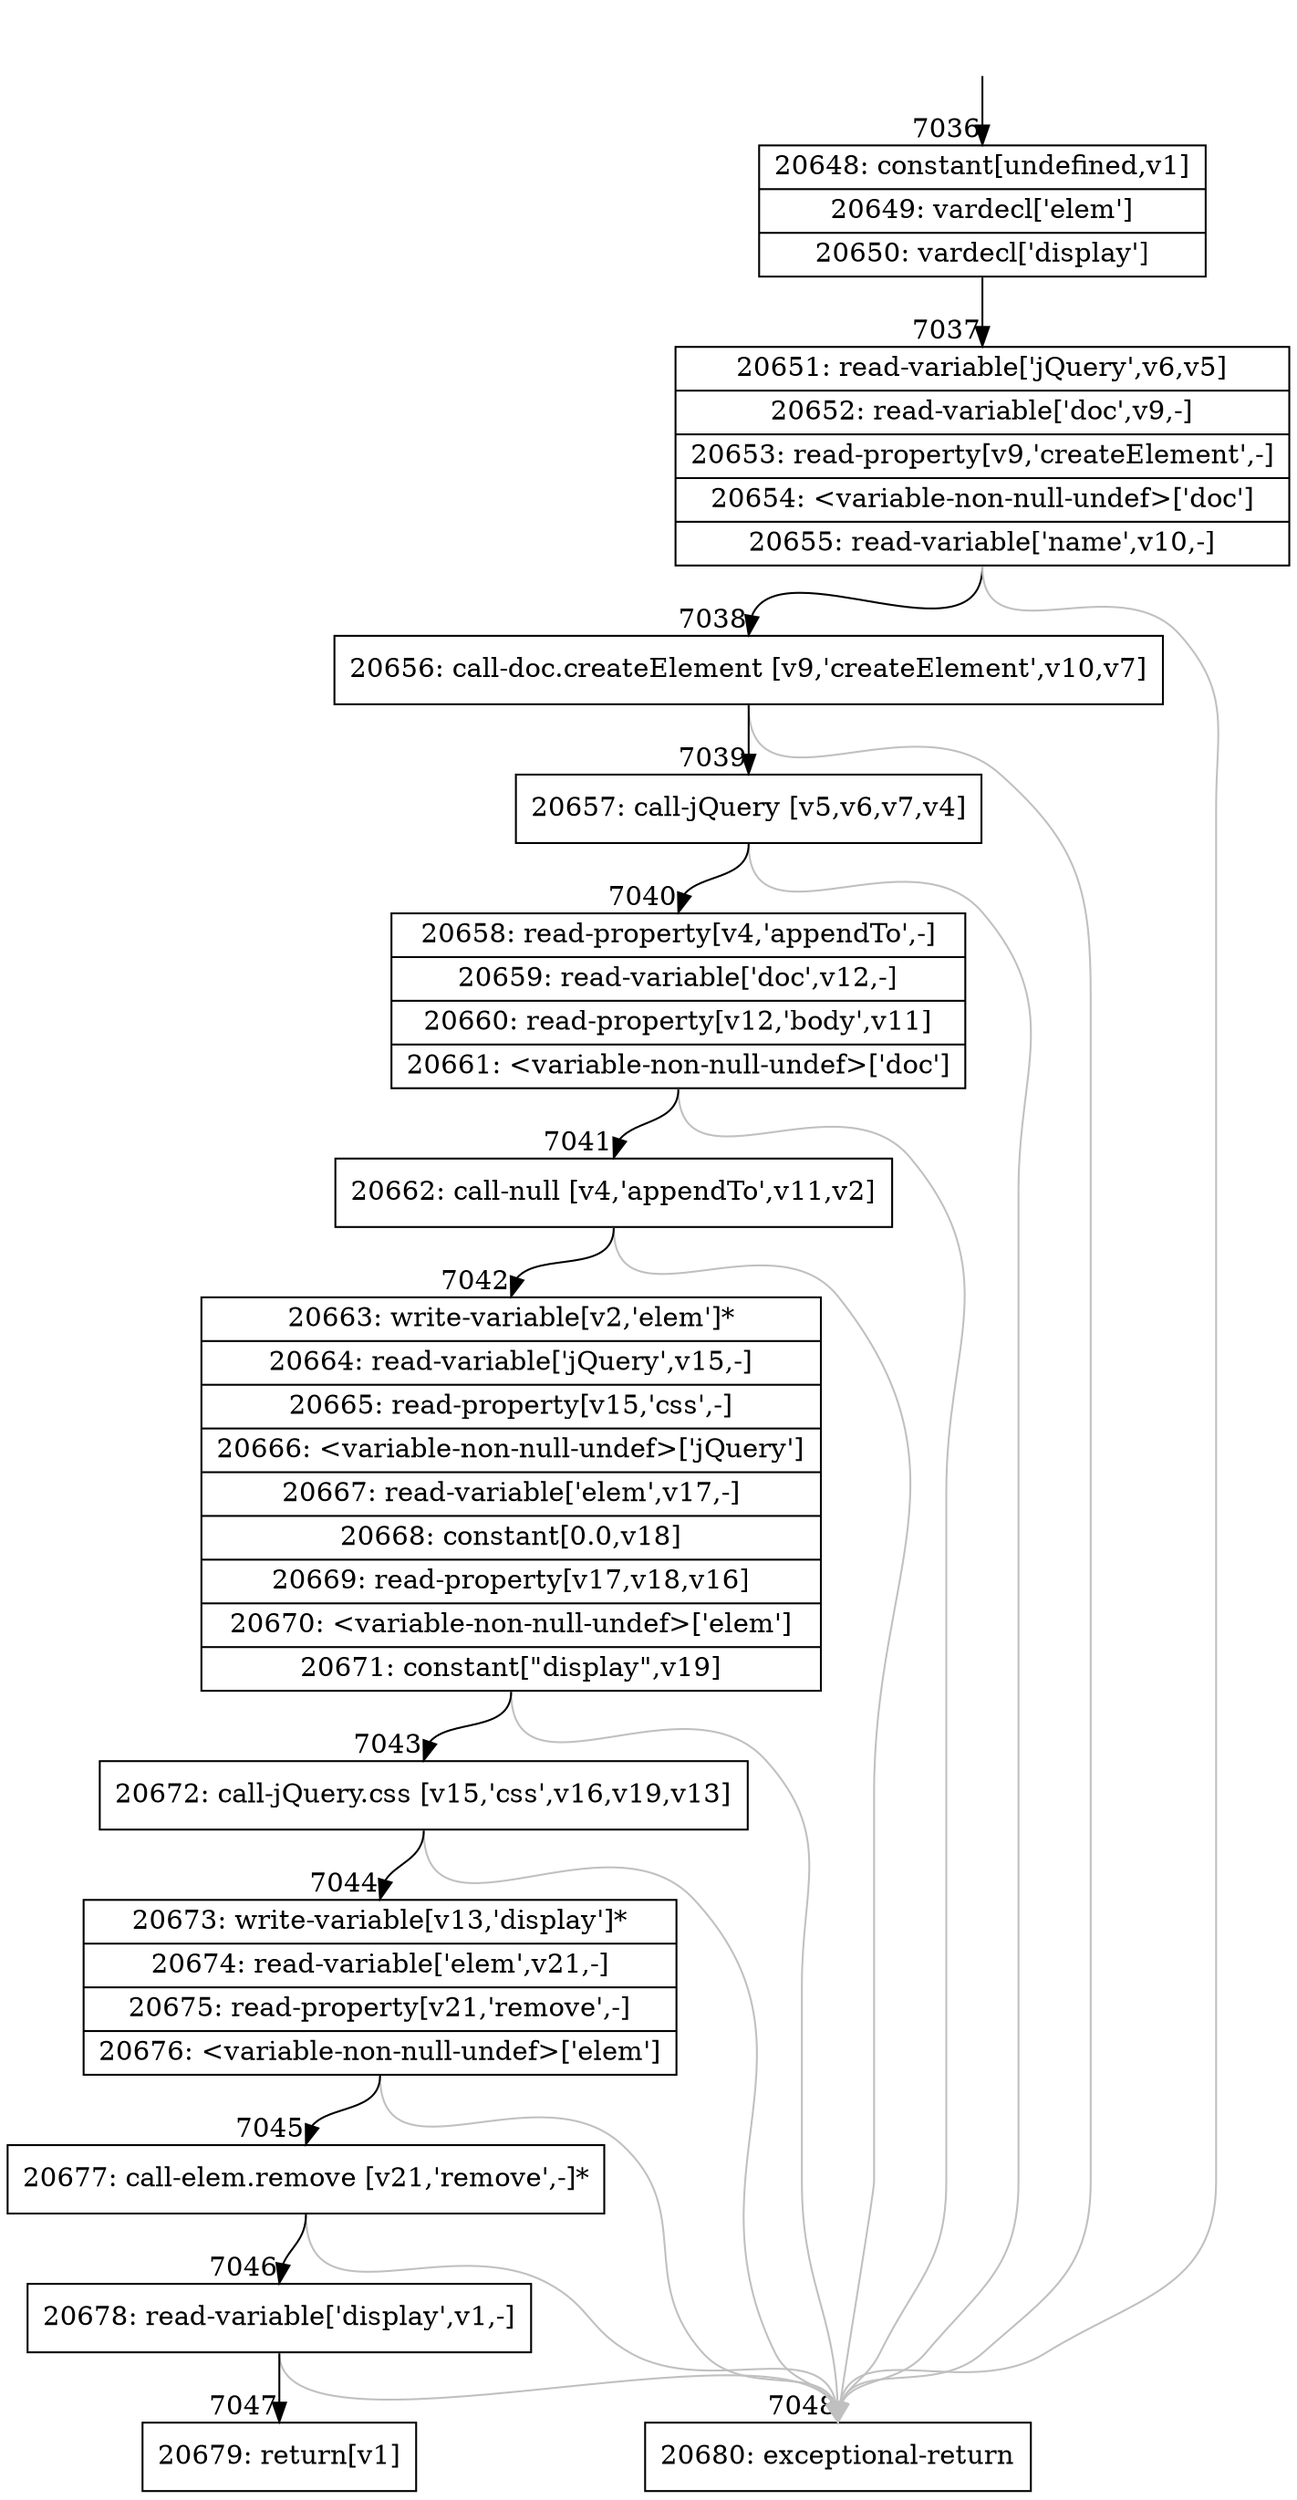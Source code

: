 digraph {
rankdir="TD"
BB_entry438[shape=none,label=""];
BB_entry438 -> BB7036 [tailport=s, headport=n, headlabel="    7036"]
BB7036 [shape=record label="{20648: constant[undefined,v1]|20649: vardecl['elem']|20650: vardecl['display']}" ] 
BB7036 -> BB7037 [tailport=s, headport=n, headlabel="      7037"]
BB7037 [shape=record label="{20651: read-variable['jQuery',v6,v5]|20652: read-variable['doc',v9,-]|20653: read-property[v9,'createElement',-]|20654: \<variable-non-null-undef\>['doc']|20655: read-variable['name',v10,-]}" ] 
BB7037 -> BB7038 [tailport=s, headport=n, headlabel="      7038"]
BB7037 -> BB7048 [tailport=s, headport=n, color=gray, headlabel="      7048"]
BB7038 [shape=record label="{20656: call-doc.createElement [v9,'createElement',v10,v7]}" ] 
BB7038 -> BB7039 [tailport=s, headport=n, headlabel="      7039"]
BB7038 -> BB7048 [tailport=s, headport=n, color=gray]
BB7039 [shape=record label="{20657: call-jQuery [v5,v6,v7,v4]}" ] 
BB7039 -> BB7040 [tailport=s, headport=n, headlabel="      7040"]
BB7039 -> BB7048 [tailport=s, headport=n, color=gray]
BB7040 [shape=record label="{20658: read-property[v4,'appendTo',-]|20659: read-variable['doc',v12,-]|20660: read-property[v12,'body',v11]|20661: \<variable-non-null-undef\>['doc']}" ] 
BB7040 -> BB7041 [tailport=s, headport=n, headlabel="      7041"]
BB7040 -> BB7048 [tailport=s, headport=n, color=gray]
BB7041 [shape=record label="{20662: call-null [v4,'appendTo',v11,v2]}" ] 
BB7041 -> BB7042 [tailport=s, headport=n, headlabel="      7042"]
BB7041 -> BB7048 [tailport=s, headport=n, color=gray]
BB7042 [shape=record label="{20663: write-variable[v2,'elem']*|20664: read-variable['jQuery',v15,-]|20665: read-property[v15,'css',-]|20666: \<variable-non-null-undef\>['jQuery']|20667: read-variable['elem',v17,-]|20668: constant[0.0,v18]|20669: read-property[v17,v18,v16]|20670: \<variable-non-null-undef\>['elem']|20671: constant[\"display\",v19]}" ] 
BB7042 -> BB7043 [tailport=s, headport=n, headlabel="      7043"]
BB7042 -> BB7048 [tailport=s, headport=n, color=gray]
BB7043 [shape=record label="{20672: call-jQuery.css [v15,'css',v16,v19,v13]}" ] 
BB7043 -> BB7044 [tailport=s, headport=n, headlabel="      7044"]
BB7043 -> BB7048 [tailport=s, headport=n, color=gray]
BB7044 [shape=record label="{20673: write-variable[v13,'display']*|20674: read-variable['elem',v21,-]|20675: read-property[v21,'remove',-]|20676: \<variable-non-null-undef\>['elem']}" ] 
BB7044 -> BB7045 [tailport=s, headport=n, headlabel="      7045"]
BB7044 -> BB7048 [tailport=s, headport=n, color=gray]
BB7045 [shape=record label="{20677: call-elem.remove [v21,'remove',-]*}" ] 
BB7045 -> BB7046 [tailport=s, headport=n, headlabel="      7046"]
BB7045 -> BB7048 [tailport=s, headport=n, color=gray]
BB7046 [shape=record label="{20678: read-variable['display',v1,-]}" ] 
BB7046 -> BB7047 [tailport=s, headport=n, headlabel="      7047"]
BB7046 -> BB7048 [tailport=s, headport=n, color=gray]
BB7047 [shape=record label="{20679: return[v1]}" ] 
BB7048 [shape=record label="{20680: exceptional-return}" ] 
}
